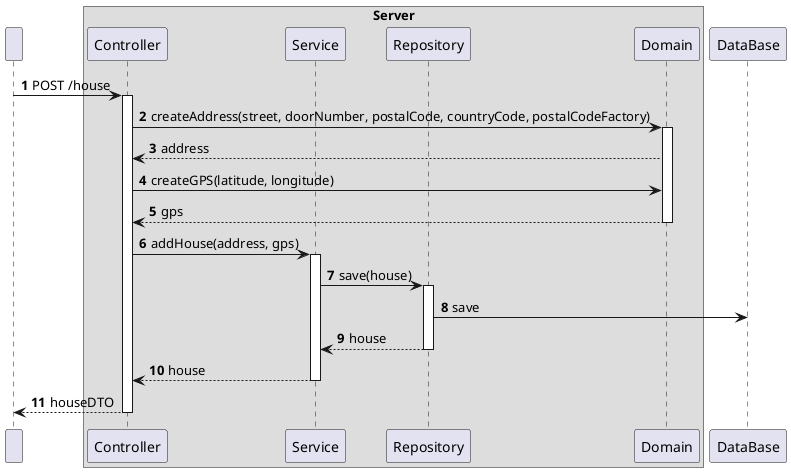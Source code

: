 @startuml
'https://plantuml.com/sequence-diagram
!pragma layout smetana

autonumber


participant " " as HTTP

box "Server"
    participant "Controller" as CTRL
    participant "Service" as SV
    participant "Repository" as REPO
    participant "Domain" as DOM

end box
participant "DataBase" as BD


HTTP -> CTRL : POST /house
activate CTRL


CTRL -> DOM : createAddress(street, doorNumber, postalCode, countryCode, postalCodeFactory)
activate DOM
DOM --> CTRL : address

CTRL -> DOM : createGPS(latitude, longitude)
DOM --> CTRL : gps
deactivate DOM

CTRL -> SV : addHouse(address, gps)
activate SV

SV -> REPO : save(house)
activate REPO
REPO -> BD : save
REPO --> SV : house
deactivate REPO

SV --> CTRL : house
deactivate SV


CTRL --> HTTP : houseDTO
deactivate CTRL


deactivate HTTP


@enduml
